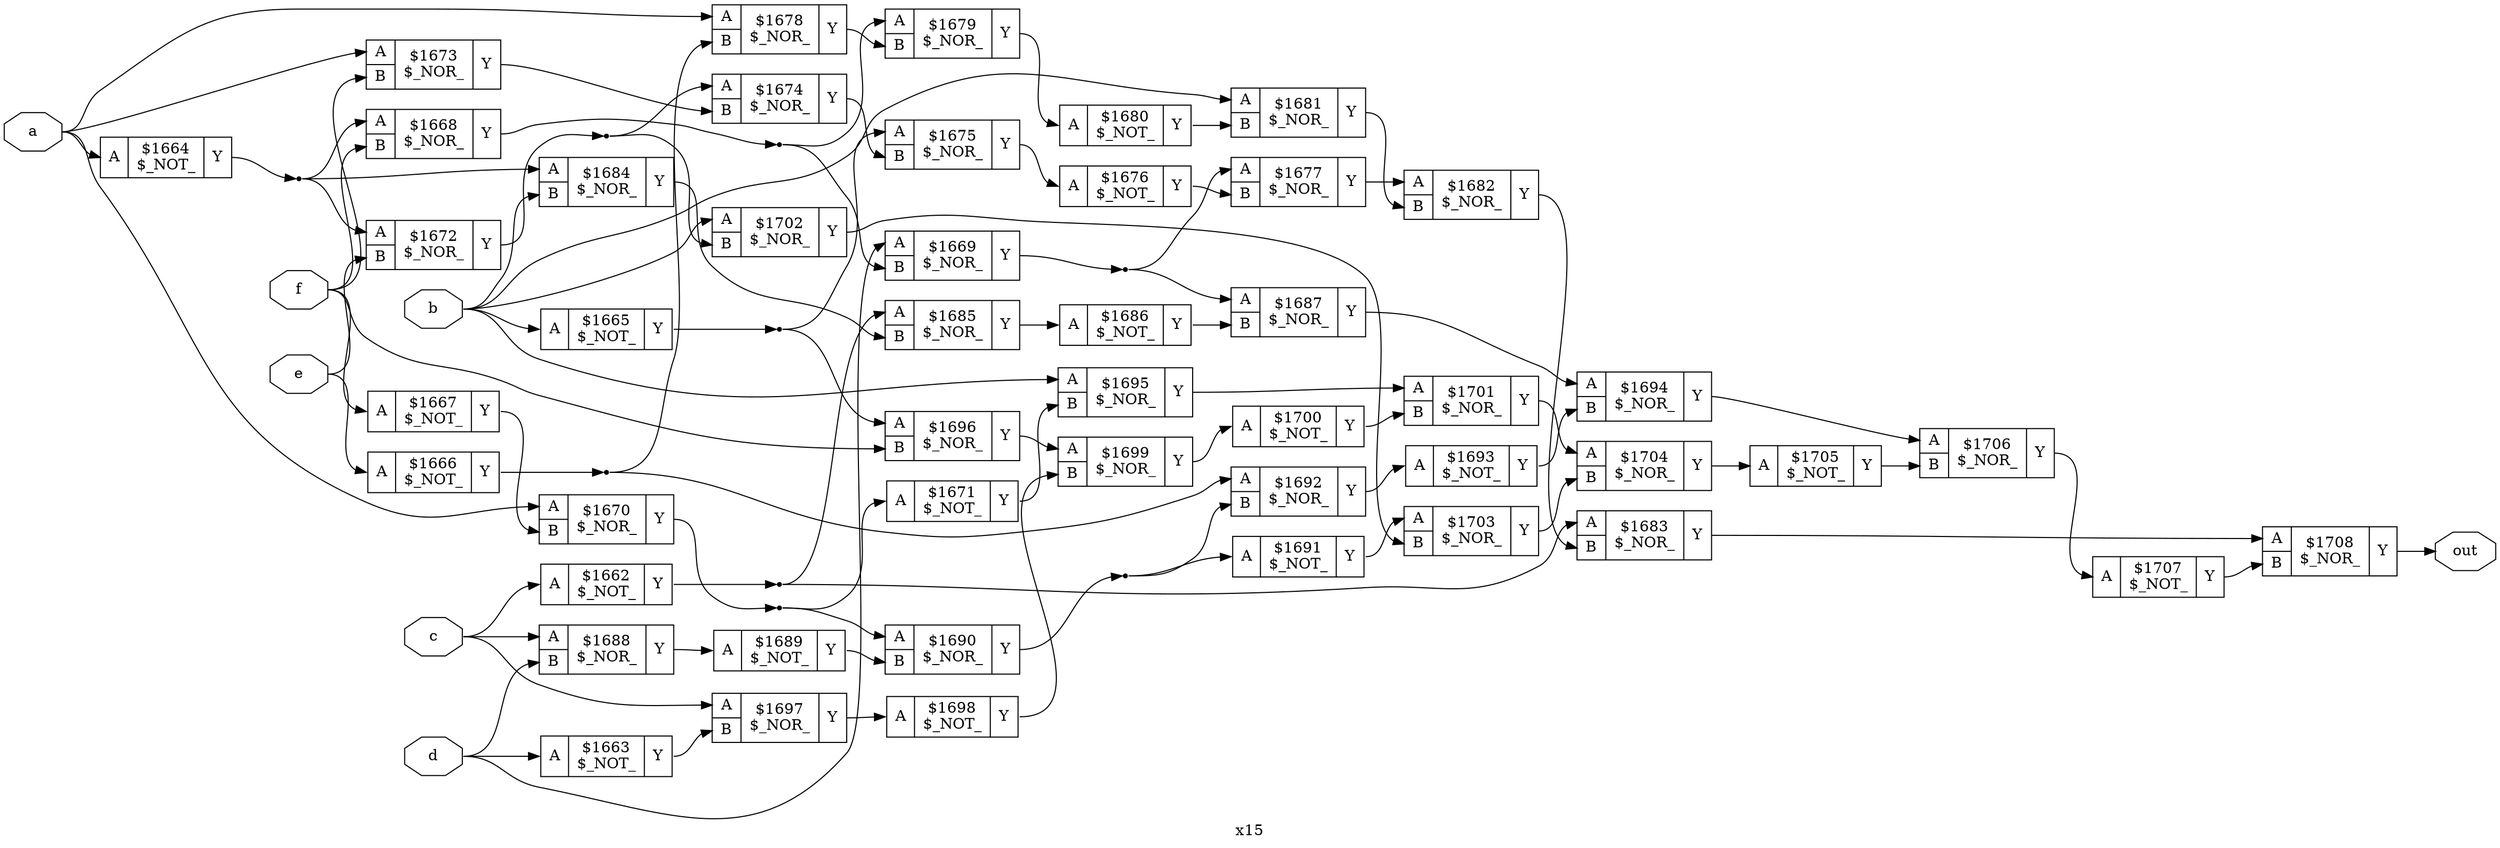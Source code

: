 digraph "x15" {
label="x15";
rankdir="LR";
remincross=true;
n47 [ shape=octagon, label="a", color="black", fontcolor="black" ];
n48 [ shape=octagon, label="b", color="black", fontcolor="black" ];
n49 [ shape=octagon, label="c", color="black", fontcolor="black" ];
n50 [ shape=octagon, label="d", color="black", fontcolor="black" ];
n51 [ shape=octagon, label="e", color="black", fontcolor="black" ];
n52 [ shape=octagon, label="f", color="black", fontcolor="black" ];
n53 [ shape=octagon, label="out", color="black", fontcolor="black" ];
c56 [ shape=record, label="{{<p54> A}|$1662\n$_NOT_|{<p55> Y}}" ];
c57 [ shape=record, label="{{<p54> A}|$1663\n$_NOT_|{<p55> Y}}" ];
c58 [ shape=record, label="{{<p54> A}|$1664\n$_NOT_|{<p55> Y}}" ];
c59 [ shape=record, label="{{<p54> A}|$1665\n$_NOT_|{<p55> Y}}" ];
c60 [ shape=record, label="{{<p54> A}|$1666\n$_NOT_|{<p55> Y}}" ];
c61 [ shape=record, label="{{<p54> A}|$1667\n$_NOT_|{<p55> Y}}" ];
c63 [ shape=record, label="{{<p54> A|<p62> B}|$1668\n$_NOR_|{<p55> Y}}" ];
c64 [ shape=record, label="{{<p54> A|<p62> B}|$1669\n$_NOR_|{<p55> Y}}" ];
c65 [ shape=record, label="{{<p54> A|<p62> B}|$1670\n$_NOR_|{<p55> Y}}" ];
c66 [ shape=record, label="{{<p54> A}|$1671\n$_NOT_|{<p55> Y}}" ];
c67 [ shape=record, label="{{<p54> A|<p62> B}|$1672\n$_NOR_|{<p55> Y}}" ];
c68 [ shape=record, label="{{<p54> A|<p62> B}|$1673\n$_NOR_|{<p55> Y}}" ];
c69 [ shape=record, label="{{<p54> A|<p62> B}|$1674\n$_NOR_|{<p55> Y}}" ];
c70 [ shape=record, label="{{<p54> A|<p62> B}|$1675\n$_NOR_|{<p55> Y}}" ];
c71 [ shape=record, label="{{<p54> A}|$1676\n$_NOT_|{<p55> Y}}" ];
c72 [ shape=record, label="{{<p54> A|<p62> B}|$1677\n$_NOR_|{<p55> Y}}" ];
c73 [ shape=record, label="{{<p54> A|<p62> B}|$1678\n$_NOR_|{<p55> Y}}" ];
c74 [ shape=record, label="{{<p54> A|<p62> B}|$1679\n$_NOR_|{<p55> Y}}" ];
c75 [ shape=record, label="{{<p54> A}|$1680\n$_NOT_|{<p55> Y}}" ];
c76 [ shape=record, label="{{<p54> A|<p62> B}|$1681\n$_NOR_|{<p55> Y}}" ];
c77 [ shape=record, label="{{<p54> A|<p62> B}|$1682\n$_NOR_|{<p55> Y}}" ];
c78 [ shape=record, label="{{<p54> A|<p62> B}|$1683\n$_NOR_|{<p55> Y}}" ];
c79 [ shape=record, label="{{<p54> A|<p62> B}|$1684\n$_NOR_|{<p55> Y}}" ];
c80 [ shape=record, label="{{<p54> A|<p62> B}|$1685\n$_NOR_|{<p55> Y}}" ];
c81 [ shape=record, label="{{<p54> A}|$1686\n$_NOT_|{<p55> Y}}" ];
c82 [ shape=record, label="{{<p54> A|<p62> B}|$1687\n$_NOR_|{<p55> Y}}" ];
c83 [ shape=record, label="{{<p54> A|<p62> B}|$1688\n$_NOR_|{<p55> Y}}" ];
c84 [ shape=record, label="{{<p54> A}|$1689\n$_NOT_|{<p55> Y}}" ];
c85 [ shape=record, label="{{<p54> A|<p62> B}|$1690\n$_NOR_|{<p55> Y}}" ];
c86 [ shape=record, label="{{<p54> A}|$1691\n$_NOT_|{<p55> Y}}" ];
c87 [ shape=record, label="{{<p54> A|<p62> B}|$1692\n$_NOR_|{<p55> Y}}" ];
c88 [ shape=record, label="{{<p54> A}|$1693\n$_NOT_|{<p55> Y}}" ];
c89 [ shape=record, label="{{<p54> A|<p62> B}|$1694\n$_NOR_|{<p55> Y}}" ];
c90 [ shape=record, label="{{<p54> A|<p62> B}|$1695\n$_NOR_|{<p55> Y}}" ];
c91 [ shape=record, label="{{<p54> A|<p62> B}|$1696\n$_NOR_|{<p55> Y}}" ];
c92 [ shape=record, label="{{<p54> A|<p62> B}|$1697\n$_NOR_|{<p55> Y}}" ];
c93 [ shape=record, label="{{<p54> A}|$1698\n$_NOT_|{<p55> Y}}" ];
c94 [ shape=record, label="{{<p54> A|<p62> B}|$1699\n$_NOR_|{<p55> Y}}" ];
c95 [ shape=record, label="{{<p54> A}|$1700\n$_NOT_|{<p55> Y}}" ];
c96 [ shape=record, label="{{<p54> A|<p62> B}|$1701\n$_NOR_|{<p55> Y}}" ];
c97 [ shape=record, label="{{<p54> A|<p62> B}|$1702\n$_NOR_|{<p55> Y}}" ];
c98 [ shape=record, label="{{<p54> A|<p62> B}|$1703\n$_NOR_|{<p55> Y}}" ];
c99 [ shape=record, label="{{<p54> A|<p62> B}|$1704\n$_NOR_|{<p55> Y}}" ];
c100 [ shape=record, label="{{<p54> A}|$1705\n$_NOT_|{<p55> Y}}" ];
c101 [ shape=record, label="{{<p54> A|<p62> B}|$1706\n$_NOR_|{<p55> Y}}" ];
c102 [ shape=record, label="{{<p54> A}|$1707\n$_NOT_|{<p55> Y}}" ];
c103 [ shape=record, label="{{<p54> A|<p62> B}|$1708\n$_NOR_|{<p55> Y}}" ];
n1 [ shape=point ];
c58:p55:e -> n1:w [color="black", label=""];
n1:e -> c63:p54:w [color="black", label=""];
n1:e -> c67:p54:w [color="black", label=""];
n1:e -> c79:p54:w [color="black", label=""];
c68:p55:e -> c69:p62:w [color="black", label=""];
c69:p55:e -> c70:p62:w [color="black", label=""];
c70:p55:e -> c71:p54:w [color="black", label=""];
c71:p55:e -> c72:p62:w [color="black", label=""];
c72:p55:e -> c77:p54:w [color="black", label=""];
c73:p55:e -> c74:p62:w [color="black", label=""];
c74:p55:e -> c75:p54:w [color="black", label=""];
c75:p55:e -> c76:p62:w [color="black", label=""];
c76:p55:e -> c77:p62:w [color="black", label=""];
c77:p55:e -> c78:p62:w [color="black", label=""];
n2 [ shape=point ];
c59:p55:e -> n2:w [color="black", label=""];
n2:e -> c70:p54:w [color="black", label=""];
n2:e -> c91:p54:w [color="black", label=""];
c78:p55:e -> c103:p54:w [color="black", label=""];
c79:p55:e -> c80:p62:w [color="black", label=""];
c80:p55:e -> c81:p54:w [color="black", label=""];
c81:p55:e -> c82:p62:w [color="black", label=""];
c82:p55:e -> c89:p54:w [color="black", label=""];
c83:p55:e -> c84:p54:w [color="black", label=""];
c84:p55:e -> c85:p62:w [color="black", label=""];
n27 [ shape=point ];
c85:p55:e -> n27:w [color="black", label=""];
n27:e -> c86:p54:w [color="black", label=""];
n27:e -> c87:p62:w [color="black", label=""];
c86:p55:e -> c98:p54:w [color="black", label=""];
c87:p55:e -> c88:p54:w [color="black", label=""];
n3 [ shape=point ];
c60:p55:e -> n3:w [color="black", label=""];
n3:e -> c73:p62:w [color="black", label=""];
n3:e -> c87:p54:w [color="black", label=""];
c88:p55:e -> c89:p62:w [color="black", label=""];
c89:p55:e -> c101:p54:w [color="black", label=""];
c90:p55:e -> c96:p54:w [color="black", label=""];
c91:p55:e -> c94:p54:w [color="black", label=""];
c92:p55:e -> c93:p54:w [color="black", label=""];
c93:p55:e -> c94:p62:w [color="black", label=""];
c94:p55:e -> c95:p54:w [color="black", label=""];
c95:p55:e -> c96:p62:w [color="black", label=""];
c96:p55:e -> c99:p54:w [color="black", label=""];
c97:p55:e -> c98:p62:w [color="black", label=""];
c61:p55:e -> c65:p62:w [color="black", label=""];
c98:p55:e -> c99:p62:w [color="black", label=""];
c99:p55:e -> c100:p54:w [color="black", label=""];
c100:p55:e -> c101:p62:w [color="black", label=""];
c101:p55:e -> c102:p54:w [color="black", label=""];
c102:p55:e -> c103:p62:w [color="black", label=""];
n45 [ shape=point ];
c56:p55:e -> n45:w [color="black", label=""];
n45:e -> c78:p54:w [color="black", label=""];
n45:e -> c80:p54:w [color="black", label=""];
c57:p55:e -> c92:p62:w [color="black", label=""];
n47:e -> c58:p54:w [color="black", label=""];
n47:e -> c65:p54:w [color="black", label=""];
n47:e -> c68:p54:w [color="black", label=""];
n47:e -> c73:p54:w [color="black", label=""];
n48:e -> c59:p54:w [color="black", label=""];
n48:e -> c76:p54:w [color="black", label=""];
n48:e -> c79:p62:w [color="black", label=""];
n48:e -> c90:p54:w [color="black", label=""];
n48:e -> c97:p54:w [color="black", label=""];
n49:e -> c56:p54:w [color="black", label=""];
n49:e -> c83:p54:w [color="black", label=""];
n49:e -> c92:p54:w [color="black", label=""];
n5 [ shape=point ];
c63:p55:e -> n5:w [color="black", label=""];
n5:e -> c64:p62:w [color="black", label=""];
n5:e -> c74:p54:w [color="black", label=""];
n50:e -> c57:p54:w [color="black", label=""];
n50:e -> c64:p54:w [color="black", label=""];
n50:e -> c83:p62:w [color="black", label=""];
n51:e -> c60:p54:w [color="black", label=""];
n51:e -> c67:p62:w [color="black", label=""];
n52:e -> c61:p54:w [color="black", label=""];
n52:e -> c63:p62:w [color="black", label=""];
n52:e -> c68:p62:w [color="black", label=""];
n52:e -> c91:p62:w [color="black", label=""];
c103:p55:e -> n53:w [color="black", label=""];
n6 [ shape=point ];
c64:p55:e -> n6:w [color="black", label=""];
n6:e -> c72:p54:w [color="black", label=""];
n6:e -> c82:p54:w [color="black", label=""];
n7 [ shape=point ];
c65:p55:e -> n7:w [color="black", label=""];
n7:e -> c66:p54:w [color="black", label=""];
n7:e -> c85:p54:w [color="black", label=""];
c66:p55:e -> c90:p62:w [color="black", label=""];
n9 [ shape=point ];
c67:p55:e -> n9:w [color="black", label=""];
n9:e -> c69:p54:w [color="black", label=""];
n9:e -> c97:p62:w [color="black", label=""];
}
